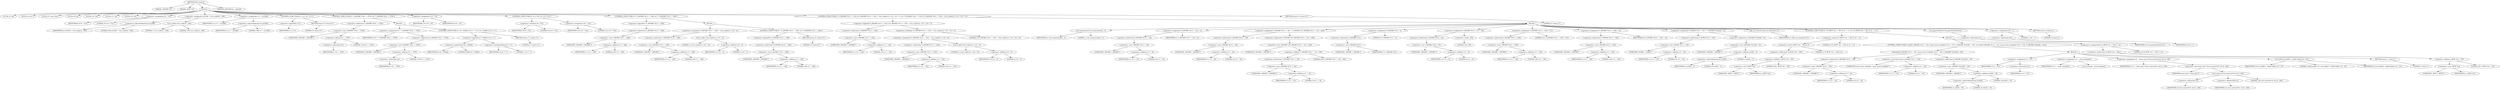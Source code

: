 digraph tftp_connect {  
"1000108" [label = "(METHOD,tftp_connect)" ]
"1000109" [label = "(PARAM,_DWORD *a1)" ]
"1000110" [label = "(PARAM,_BYTE *a2)" ]
"1000111" [label = "(BLOCK,,)" ]
"1000112" [label = "(LOCAL,v3: int)" ]
"1000113" [label = "(LOCAL,v4: int *)" ]
"1000114" [label = "(LOCAL,v5: const char *)" ]
"1000115" [label = "(LOCAL,v9: int)" ]
"1000116" [label = "(LOCAL,v10: int)" ]
"1000117" [label = "(LOCAL,v11: int)" ]
"1000118" [label = "(LOCAL,v12: int)" ]
"1000119" [label = "(<operator>.assignment,v9 = 512)" ]
"1000120" [label = "(IDENTIFIER,v9,v9 = 512)" ]
"1000121" [label = "(LITERAL,512,v9 = 512)" ]
"1000122" [label = "(<operator>.assignment,a1[188] = Curl_ccalloc(1, 336))" ]
"1000123" [label = "(<operator>.indirectIndexAccess,a1[188])" ]
"1000124" [label = "(IDENTIFIER,a1,a1[188] = Curl_ccalloc(1, 336))" ]
"1000125" [label = "(LITERAL,188,a1[188] = Curl_ccalloc(1, 336))" ]
"1000126" [label = "(Curl_ccalloc,Curl_ccalloc(1, 336))" ]
"1000127" [label = "(LITERAL,1,Curl_ccalloc(1, 336))" ]
"1000128" [label = "(LITERAL,336,Curl_ccalloc(1, 336))" ]
"1000129" [label = "(<operator>.assignment,v11 = a1[188])" ]
"1000130" [label = "(IDENTIFIER,v11,v11 = a1[188])" ]
"1000131" [label = "(<operator>.indirectIndexAccess,a1[188])" ]
"1000132" [label = "(IDENTIFIER,a1,v11 = a1[188])" ]
"1000133" [label = "(LITERAL,188,v11 = a1[188])" ]
"1000134" [label = "(CONTROL_STRUCTURE,if ( !v11 ),if ( !v11 ))" ]
"1000135" [label = "(<operator>.logicalNot,!v11)" ]
"1000136" [label = "(IDENTIFIER,v11,!v11)" ]
"1000137" [label = "(RETURN,return 27;,return 27;)" ]
"1000138" [label = "(LITERAL,27,return 27;)" ]
"1000139" [label = "(CONTROL_STRUCTURE,if ( *(_DWORD *)(*a1 + 1576) ),if ( *(_DWORD *)(*a1 + 1576) ))" ]
"1000140" [label = "(<operator>.indirection,*(_DWORD *)(*a1 + 1576))" ]
"1000141" [label = "(<operator>.cast,(_DWORD *)(*a1 + 1576))" ]
"1000142" [label = "(UNKNOWN,_DWORD *,_DWORD *)" ]
"1000143" [label = "(<operator>.addition,*a1 + 1576)" ]
"1000144" [label = "(<operator>.indirection,*a1)" ]
"1000145" [label = "(IDENTIFIER,a1,*a1 + 1576)" ]
"1000146" [label = "(LITERAL,1576,*a1 + 1576)" ]
"1000147" [label = "(BLOCK,,)" ]
"1000148" [label = "(<operator>.assignment,v9 = *(_DWORD *)(*a1 + 1576))" ]
"1000149" [label = "(IDENTIFIER,v9,v9 = *(_DWORD *)(*a1 + 1576))" ]
"1000150" [label = "(<operator>.indirection,*(_DWORD *)(*a1 + 1576))" ]
"1000151" [label = "(<operator>.cast,(_DWORD *)(*a1 + 1576))" ]
"1000152" [label = "(UNKNOWN,_DWORD *,_DWORD *)" ]
"1000153" [label = "(<operator>.addition,*a1 + 1576)" ]
"1000154" [label = "(<operator>.indirection,*a1)" ]
"1000155" [label = "(IDENTIFIER,a1,*a1 + 1576)" ]
"1000156" [label = "(LITERAL,1576,*a1 + 1576)" ]
"1000157" [label = "(CONTROL_STRUCTURE,if ( v9 > 65464 || v9 <= 7 ),if ( v9 > 65464 || v9 <= 7 ))" ]
"1000158" [label = "(<operator>.logicalOr,v9 > 65464 || v9 <= 7)" ]
"1000159" [label = "(<operator>.greaterThan,v9 > 65464)" ]
"1000160" [label = "(IDENTIFIER,v9,v9 > 65464)" ]
"1000161" [label = "(LITERAL,65464,v9 > 65464)" ]
"1000162" [label = "(<operator>.lessEqualsThan,v9 <= 7)" ]
"1000163" [label = "(IDENTIFIER,v9,v9 <= 7)" ]
"1000164" [label = "(LITERAL,7,v9 <= 7)" ]
"1000165" [label = "(RETURN,return 71;,return 71;)" ]
"1000166" [label = "(LITERAL,71,return 71;)" ]
"1000167" [label = "(<operator>.assignment,v10 = v9)" ]
"1000168" [label = "(IDENTIFIER,v10,v10 = v9)" ]
"1000169" [label = "(IDENTIFIER,v9,v10 = v9)" ]
"1000170" [label = "(CONTROL_STRUCTURE,if ( v9 < 512 ),if ( v9 < 512 ))" ]
"1000171" [label = "(<operator>.lessThan,v9 < 512)" ]
"1000172" [label = "(IDENTIFIER,v9,v9 < 512)" ]
"1000173" [label = "(LITERAL,512,v9 < 512)" ]
"1000174" [label = "(<operator>.assignment,v10 = 512)" ]
"1000175" [label = "(IDENTIFIER,v10,v10 = 512)" ]
"1000176" [label = "(LITERAL,512,v10 = 512)" ]
"1000177" [label = "(CONTROL_STRUCTURE,if ( !*(_DWORD *)(v11 + 328) ),if ( !*(_DWORD *)(v11 + 328) ))" ]
"1000178" [label = "(<operator>.logicalNot,!*(_DWORD *)(v11 + 328))" ]
"1000179" [label = "(<operator>.indirection,*(_DWORD *)(v11 + 328))" ]
"1000180" [label = "(<operator>.cast,(_DWORD *)(v11 + 328))" ]
"1000181" [label = "(UNKNOWN,_DWORD *,_DWORD *)" ]
"1000182" [label = "(<operator>.addition,v11 + 328)" ]
"1000183" [label = "(IDENTIFIER,v11,v11 + 328)" ]
"1000184" [label = "(LITERAL,328,v11 + 328)" ]
"1000185" [label = "(BLOCK,,)" ]
"1000186" [label = "(<operator>.assignment,*(_DWORD *)(v11 + 328) = Curl_ccalloc(1u, v10 + 4))" ]
"1000187" [label = "(<operator>.indirection,*(_DWORD *)(v11 + 328))" ]
"1000188" [label = "(<operator>.cast,(_DWORD *)(v11 + 328))" ]
"1000189" [label = "(UNKNOWN,_DWORD *,_DWORD *)" ]
"1000190" [label = "(<operator>.addition,v11 + 328)" ]
"1000191" [label = "(IDENTIFIER,v11,v11 + 328)" ]
"1000192" [label = "(LITERAL,328,v11 + 328)" ]
"1000193" [label = "(Curl_ccalloc,Curl_ccalloc(1u, v10 + 4))" ]
"1000194" [label = "(LITERAL,1u,Curl_ccalloc(1u, v10 + 4))" ]
"1000195" [label = "(<operator>.addition,v10 + 4)" ]
"1000196" [label = "(IDENTIFIER,v10,v10 + 4)" ]
"1000197" [label = "(LITERAL,4,v10 + 4)" ]
"1000198" [label = "(CONTROL_STRUCTURE,if ( !*(_DWORD *)(v11 + 328) ),if ( !*(_DWORD *)(v11 + 328) ))" ]
"1000199" [label = "(<operator>.logicalNot,!*(_DWORD *)(v11 + 328))" ]
"1000200" [label = "(<operator>.indirection,*(_DWORD *)(v11 + 328))" ]
"1000201" [label = "(<operator>.cast,(_DWORD *)(v11 + 328))" ]
"1000202" [label = "(UNKNOWN,_DWORD *,_DWORD *)" ]
"1000203" [label = "(<operator>.addition,v11 + 328)" ]
"1000204" [label = "(IDENTIFIER,v11,v11 + 328)" ]
"1000205" [label = "(LITERAL,328,v11 + 328)" ]
"1000206" [label = "(RETURN,return 27;,return 27;)" ]
"1000207" [label = "(LITERAL,27,return 27;)" ]
"1000208" [label = "(CONTROL_STRUCTURE,if ( *(_DWORD *)(v11 + 332) || (*(_DWORD *)(v11 + 332) = Curl_ccalloc(1u, v10 + 4)) != 0 ),if ( *(_DWORD *)(v11 + 332) || (*(_DWORD *)(v11 + 332) = Curl_ccalloc(1u, v10 + 4)) != 0 ))" ]
"1000209" [label = "(<operator>.logicalOr,*(_DWORD *)(v11 + 332) || (*(_DWORD *)(v11 + 332) = Curl_ccalloc(1u, v10 + 4)) != 0)" ]
"1000210" [label = "(<operator>.indirection,*(_DWORD *)(v11 + 332))" ]
"1000211" [label = "(<operator>.cast,(_DWORD *)(v11 + 332))" ]
"1000212" [label = "(UNKNOWN,_DWORD *,_DWORD *)" ]
"1000213" [label = "(<operator>.addition,v11 + 332)" ]
"1000214" [label = "(IDENTIFIER,v11,v11 + 332)" ]
"1000215" [label = "(LITERAL,332,v11 + 332)" ]
"1000216" [label = "(<operator>.notEquals,(*(_DWORD *)(v11 + 332) = Curl_ccalloc(1u, v10 + 4)) != 0)" ]
"1000217" [label = "(<operator>.assignment,*(_DWORD *)(v11 + 332) = Curl_ccalloc(1u, v10 + 4))" ]
"1000218" [label = "(<operator>.indirection,*(_DWORD *)(v11 + 332))" ]
"1000219" [label = "(<operator>.cast,(_DWORD *)(v11 + 332))" ]
"1000220" [label = "(UNKNOWN,_DWORD *,_DWORD *)" ]
"1000221" [label = "(<operator>.addition,v11 + 332)" ]
"1000222" [label = "(IDENTIFIER,v11,v11 + 332)" ]
"1000223" [label = "(LITERAL,332,v11 + 332)" ]
"1000224" [label = "(Curl_ccalloc,Curl_ccalloc(1u, v10 + 4))" ]
"1000225" [label = "(LITERAL,1u,Curl_ccalloc(1u, v10 + 4))" ]
"1000226" [label = "(<operator>.addition,v10 + 4)" ]
"1000227" [label = "(IDENTIFIER,v10,v10 + 4)" ]
"1000228" [label = "(LITERAL,4,v10 + 4)" ]
"1000229" [label = "(LITERAL,0,(*(_DWORD *)(v11 + 332) = Curl_ccalloc(1u, v10 + 4)) != 0)" ]
"1000230" [label = "(BLOCK,,)" ]
"1000231" [label = "(Curl_conncontrol,Curl_conncontrol(a1, 1))" ]
"1000232" [label = "(IDENTIFIER,a1,Curl_conncontrol(a1, 1))" ]
"1000233" [label = "(LITERAL,1,Curl_conncontrol(a1, 1))" ]
"1000234" [label = "(<operator>.assignment,*(_DWORD *)(v11 + 16) = a1)" ]
"1000235" [label = "(<operator>.indirection,*(_DWORD *)(v11 + 16))" ]
"1000236" [label = "(<operator>.cast,(_DWORD *)(v11 + 16))" ]
"1000237" [label = "(UNKNOWN,_DWORD *,_DWORD *)" ]
"1000238" [label = "(<operator>.addition,v11 + 16)" ]
"1000239" [label = "(IDENTIFIER,v11,v11 + 16)" ]
"1000240" [label = "(LITERAL,16,v11 + 16)" ]
"1000241" [label = "(IDENTIFIER,a1,*(_DWORD *)(v11 + 16) = a1)" ]
"1000242" [label = "(<operator>.assignment,*(_DWORD *)(v11 + 20) = *(_DWORD *)(*(_DWORD *)(v11 + 16) + 420))" ]
"1000243" [label = "(<operator>.indirection,*(_DWORD *)(v11 + 20))" ]
"1000244" [label = "(<operator>.cast,(_DWORD *)(v11 + 20))" ]
"1000245" [label = "(UNKNOWN,_DWORD *,_DWORD *)" ]
"1000246" [label = "(<operator>.addition,v11 + 20)" ]
"1000247" [label = "(IDENTIFIER,v11,v11 + 20)" ]
"1000248" [label = "(LITERAL,20,v11 + 20)" ]
"1000249" [label = "(<operator>.indirection,*(_DWORD *)(*(_DWORD *)(v11 + 16) + 420))" ]
"1000250" [label = "(<operator>.cast,(_DWORD *)(*(_DWORD *)(v11 + 16) + 420))" ]
"1000251" [label = "(UNKNOWN,_DWORD *,_DWORD *)" ]
"1000252" [label = "(<operator>.addition,*(_DWORD *)(v11 + 16) + 420)" ]
"1000253" [label = "(<operator>.indirection,*(_DWORD *)(v11 + 16))" ]
"1000254" [label = "(<operator>.cast,(_DWORD *)(v11 + 16))" ]
"1000255" [label = "(UNKNOWN,_DWORD *,_DWORD *)" ]
"1000256" [label = "(<operator>.addition,v11 + 16)" ]
"1000257" [label = "(IDENTIFIER,v11,v11 + 16)" ]
"1000258" [label = "(LITERAL,16,v11 + 16)" ]
"1000259" [label = "(LITERAL,420,*(_DWORD *)(v11 + 16) + 420)" ]
"1000260" [label = "(<operator>.assignment,*(_DWORD *)v11 = 0)" ]
"1000261" [label = "(<operator>.indirection,*(_DWORD *)v11)" ]
"1000262" [label = "(<operator>.cast,(_DWORD *)v11)" ]
"1000263" [label = "(UNKNOWN,_DWORD *,_DWORD *)" ]
"1000264" [label = "(IDENTIFIER,v11,(_DWORD *)v11)" ]
"1000265" [label = "(LITERAL,0,*(_DWORD *)v11 = 0)" ]
"1000266" [label = "(<operator>.assignment,*(_DWORD *)(v11 + 8) = -100)" ]
"1000267" [label = "(<operator>.indirection,*(_DWORD *)(v11 + 8))" ]
"1000268" [label = "(<operator>.cast,(_DWORD *)(v11 + 8))" ]
"1000269" [label = "(UNKNOWN,_DWORD *,_DWORD *)" ]
"1000270" [label = "(<operator>.addition,v11 + 8)" ]
"1000271" [label = "(IDENTIFIER,v11,v11 + 8)" ]
"1000272" [label = "(LITERAL,8,v11 + 8)" ]
"1000273" [label = "(<operator>.minus,-100)" ]
"1000274" [label = "(LITERAL,100,-100)" ]
"1000275" [label = "(<operator>.assignment,*(_DWORD *)(v11 + 320) = 512)" ]
"1000276" [label = "(<operator>.indirection,*(_DWORD *)(v11 + 320))" ]
"1000277" [label = "(<operator>.cast,(_DWORD *)(v11 + 320))" ]
"1000278" [label = "(UNKNOWN,_DWORD *,_DWORD *)" ]
"1000279" [label = "(<operator>.addition,v11 + 320)" ]
"1000280" [label = "(IDENTIFIER,v11,v11 + 320)" ]
"1000281" [label = "(LITERAL,320,v11 + 320)" ]
"1000282" [label = "(LITERAL,512,*(_DWORD *)(v11 + 320) = 512)" ]
"1000283" [label = "(<operator>.assignment,*(_DWORD *)(v11 + 324) = v9)" ]
"1000284" [label = "(<operator>.indirection,*(_DWORD *)(v11 + 324))" ]
"1000285" [label = "(<operator>.cast,(_DWORD *)(v11 + 324))" ]
"1000286" [label = "(UNKNOWN,_DWORD *,_DWORD *)" ]
"1000287" [label = "(<operator>.addition,v11 + 324)" ]
"1000288" [label = "(IDENTIFIER,v11,v11 + 324)" ]
"1000289" [label = "(LITERAL,324,v11 + 324)" ]
"1000290" [label = "(IDENTIFIER,v9,*(_DWORD *)(v11 + 324) = v9)" ]
"1000291" [label = "(<operator>.assignment,*(_WORD *)(v11 + 52) = *(_DWORD *)(a1[20] + 4))" ]
"1000292" [label = "(<operator>.indirection,*(_WORD *)(v11 + 52))" ]
"1000293" [label = "(<operator>.cast,(_WORD *)(v11 + 52))" ]
"1000294" [label = "(UNKNOWN,_WORD *,_WORD *)" ]
"1000295" [label = "(<operator>.addition,v11 + 52)" ]
"1000296" [label = "(IDENTIFIER,v11,v11 + 52)" ]
"1000297" [label = "(LITERAL,52,v11 + 52)" ]
"1000298" [label = "(<operator>.indirection,*(_DWORD *)(a1[20] + 4))" ]
"1000299" [label = "(<operator>.cast,(_DWORD *)(a1[20] + 4))" ]
"1000300" [label = "(UNKNOWN,_DWORD *,_DWORD *)" ]
"1000301" [label = "(<operator>.addition,a1[20] + 4)" ]
"1000302" [label = "(<operator>.indirectIndexAccess,a1[20])" ]
"1000303" [label = "(IDENTIFIER,a1,a1[20] + 4)" ]
"1000304" [label = "(LITERAL,20,a1[20] + 4)" ]
"1000305" [label = "(LITERAL,4,a1[20] + 4)" ]
"1000306" [label = "(tftp_set_timeouts,tftp_set_timeouts(v11))" ]
"1000307" [label = "(IDENTIFIER,v11,tftp_set_timeouts(v11))" ]
"1000308" [label = "(CONTROL_STRUCTURE,if ( (*((_BYTE *)a1 + 591) & 2) == 0 ),if ( (*((_BYTE *)a1 + 591) & 2) == 0 ))" ]
"1000309" [label = "(<operator>.equals,(*((_BYTE *)a1 + 591) & 2) == 0)" ]
"1000310" [label = "(<operator>.and,*((_BYTE *)a1 + 591) & 2)" ]
"1000311" [label = "(<operator>.indirection,*((_BYTE *)a1 + 591))" ]
"1000312" [label = "(<operator>.addition,(_BYTE *)a1 + 591)" ]
"1000313" [label = "(<operator>.cast,(_BYTE *)a1)" ]
"1000314" [label = "(UNKNOWN,_BYTE *,_BYTE *)" ]
"1000315" [label = "(IDENTIFIER,a1,(_BYTE *)a1)" ]
"1000316" [label = "(LITERAL,591,(_BYTE *)a1 + 591)" ]
"1000317" [label = "(LITERAL,2,*((_BYTE *)a1 + 591) & 2)" ]
"1000318" [label = "(LITERAL,0,(*((_BYTE *)a1 + 591) & 2) == 0)" ]
"1000319" [label = "(BLOCK,,)" ]
"1000320" [label = "(CONTROL_STRUCTURE,if ( bind(*(_DWORD *)(v11 + 20), (const struct sockaddr *)(v11 + 52), *(_DWORD *)(a1[20] + 16)) ),if ( bind(*(_DWORD *)(v11 + 20), (const struct sockaddr *)(v11 + 52), *(_DWORD *)(a1[20] + 16)) ))" ]
"1000321" [label = "(bind,bind(*(_DWORD *)(v11 + 20), (const struct sockaddr *)(v11 + 52), *(_DWORD *)(a1[20] + 16)))" ]
"1000322" [label = "(<operator>.indirection,*(_DWORD *)(v11 + 20))" ]
"1000323" [label = "(<operator>.cast,(_DWORD *)(v11 + 20))" ]
"1000324" [label = "(UNKNOWN,_DWORD *,_DWORD *)" ]
"1000325" [label = "(<operator>.addition,v11 + 20)" ]
"1000326" [label = "(IDENTIFIER,v11,v11 + 20)" ]
"1000327" [label = "(LITERAL,20,v11 + 20)" ]
"1000328" [label = "(<operator>.cast,(const struct sockaddr *)(v11 + 52))" ]
"1000329" [label = "(UNKNOWN,const struct sockaddr *,const struct sockaddr *)" ]
"1000330" [label = "(<operator>.addition,v11 + 52)" ]
"1000331" [label = "(IDENTIFIER,v11,v11 + 52)" ]
"1000332" [label = "(LITERAL,52,v11 + 52)" ]
"1000333" [label = "(<operator>.indirection,*(_DWORD *)(a1[20] + 16))" ]
"1000334" [label = "(<operator>.cast,(_DWORD *)(a1[20] + 16))" ]
"1000335" [label = "(UNKNOWN,_DWORD *,_DWORD *)" ]
"1000336" [label = "(<operator>.addition,a1[20] + 16)" ]
"1000337" [label = "(<operator>.indirectIndexAccess,a1[20])" ]
"1000338" [label = "(IDENTIFIER,a1,a1[20] + 16)" ]
"1000339" [label = "(LITERAL,20,a1[20] + 16)" ]
"1000340" [label = "(LITERAL,16,a1[20] + 16)" ]
"1000341" [label = "(BLOCK,,)" ]
"1000342" [label = "(<operator>.assignment,v3 = *a1)" ]
"1000343" [label = "(IDENTIFIER,v3,v3 = *a1)" ]
"1000344" [label = "(<operator>.indirection,*a1)" ]
"1000345" [label = "(IDENTIFIER,a1,v3 = *a1)" ]
"1000346" [label = "(<operator>.assignment,v4 = _errno_location())" ]
"1000347" [label = "(IDENTIFIER,v4,v4 = _errno_location())" ]
"1000348" [label = "(_errno_location,_errno_location())" ]
"1000349" [label = "(<operator>.assignment,v5 = (const char *)Curl_strerror(*v4, &v12, 128))" ]
"1000350" [label = "(IDENTIFIER,v5,v5 = (const char *)Curl_strerror(*v4, &v12, 128))" ]
"1000351" [label = "(<operator>.cast,(const char *)Curl_strerror(*v4, &v12, 128))" ]
"1000352" [label = "(UNKNOWN,const char *,const char *)" ]
"1000353" [label = "(Curl_strerror,Curl_strerror(*v4, &v12, 128))" ]
"1000354" [label = "(<operator>.indirection,*v4)" ]
"1000355" [label = "(IDENTIFIER,v4,Curl_strerror(*v4, &v12, 128))" ]
"1000356" [label = "(<operator>.addressOf,&v12)" ]
"1000357" [label = "(IDENTIFIER,v12,Curl_strerror(*v4, &v12, 128))" ]
"1000358" [label = "(LITERAL,128,Curl_strerror(*v4, &v12, 128))" ]
"1000359" [label = "(Curl_failf,Curl_failf(v3, \"bind() failed; %s\", v5))" ]
"1000360" [label = "(IDENTIFIER,v3,Curl_failf(v3, \"bind() failed; %s\", v5))" ]
"1000361" [label = "(LITERAL,\"bind() failed; %s\",Curl_failf(v3, \"bind() failed; %s\", v5))" ]
"1000362" [label = "(IDENTIFIER,v5,Curl_failf(v3, \"bind() failed; %s\", v5))" ]
"1000363" [label = "(RETURN,return 7;,return 7;)" ]
"1000364" [label = "(LITERAL,7,return 7;)" ]
"1000365" [label = "(<operators>.assignmentOr,*((_BYTE *)a1 + 591) |= 2u)" ]
"1000366" [label = "(<operator>.indirection,*((_BYTE *)a1 + 591))" ]
"1000367" [label = "(<operator>.addition,(_BYTE *)a1 + 591)" ]
"1000368" [label = "(<operator>.cast,(_BYTE *)a1)" ]
"1000369" [label = "(UNKNOWN,_BYTE *,_BYTE *)" ]
"1000370" [label = "(IDENTIFIER,a1,(_BYTE *)a1)" ]
"1000371" [label = "(LITERAL,591,(_BYTE *)a1 + 591)" ]
"1000372" [label = "(LITERAL,2u,*((_BYTE *)a1 + 591) |= 2u)" ]
"1000373" [label = "(Curl_pgrsStartNow,Curl_pgrsStartNow(*a1))" ]
"1000374" [label = "(<operator>.indirection,*a1)" ]
"1000375" [label = "(IDENTIFIER,a1,Curl_pgrsStartNow(*a1))" ]
"1000376" [label = "(<operator>.assignment,*a2 = 1)" ]
"1000377" [label = "(<operator>.indirection,*a2)" ]
"1000378" [label = "(IDENTIFIER,a2,*a2 = 1)" ]
"1000379" [label = "(LITERAL,1,*a2 = 1)" ]
"1000380" [label = "(RETURN,return 0;,return 0;)" ]
"1000381" [label = "(LITERAL,0,return 0;)" ]
"1000382" [label = "(RETURN,return 27;,return 27;)" ]
"1000383" [label = "(LITERAL,27,return 27;)" ]
"1000384" [label = "(METHOD_RETURN,int __fastcall)" ]
  "1000108" -> "1000109" 
  "1000108" -> "1000110" 
  "1000108" -> "1000111" 
  "1000108" -> "1000384" 
  "1000111" -> "1000112" 
  "1000111" -> "1000113" 
  "1000111" -> "1000114" 
  "1000111" -> "1000115" 
  "1000111" -> "1000116" 
  "1000111" -> "1000117" 
  "1000111" -> "1000118" 
  "1000111" -> "1000119" 
  "1000111" -> "1000122" 
  "1000111" -> "1000129" 
  "1000111" -> "1000134" 
  "1000111" -> "1000139" 
  "1000111" -> "1000167" 
  "1000111" -> "1000170" 
  "1000111" -> "1000177" 
  "1000111" -> "1000208" 
  "1000111" -> "1000382" 
  "1000119" -> "1000120" 
  "1000119" -> "1000121" 
  "1000122" -> "1000123" 
  "1000122" -> "1000126" 
  "1000123" -> "1000124" 
  "1000123" -> "1000125" 
  "1000126" -> "1000127" 
  "1000126" -> "1000128" 
  "1000129" -> "1000130" 
  "1000129" -> "1000131" 
  "1000131" -> "1000132" 
  "1000131" -> "1000133" 
  "1000134" -> "1000135" 
  "1000134" -> "1000137" 
  "1000135" -> "1000136" 
  "1000137" -> "1000138" 
  "1000139" -> "1000140" 
  "1000139" -> "1000147" 
  "1000140" -> "1000141" 
  "1000141" -> "1000142" 
  "1000141" -> "1000143" 
  "1000143" -> "1000144" 
  "1000143" -> "1000146" 
  "1000144" -> "1000145" 
  "1000147" -> "1000148" 
  "1000147" -> "1000157" 
  "1000148" -> "1000149" 
  "1000148" -> "1000150" 
  "1000150" -> "1000151" 
  "1000151" -> "1000152" 
  "1000151" -> "1000153" 
  "1000153" -> "1000154" 
  "1000153" -> "1000156" 
  "1000154" -> "1000155" 
  "1000157" -> "1000158" 
  "1000157" -> "1000165" 
  "1000158" -> "1000159" 
  "1000158" -> "1000162" 
  "1000159" -> "1000160" 
  "1000159" -> "1000161" 
  "1000162" -> "1000163" 
  "1000162" -> "1000164" 
  "1000165" -> "1000166" 
  "1000167" -> "1000168" 
  "1000167" -> "1000169" 
  "1000170" -> "1000171" 
  "1000170" -> "1000174" 
  "1000171" -> "1000172" 
  "1000171" -> "1000173" 
  "1000174" -> "1000175" 
  "1000174" -> "1000176" 
  "1000177" -> "1000178" 
  "1000177" -> "1000185" 
  "1000178" -> "1000179" 
  "1000179" -> "1000180" 
  "1000180" -> "1000181" 
  "1000180" -> "1000182" 
  "1000182" -> "1000183" 
  "1000182" -> "1000184" 
  "1000185" -> "1000186" 
  "1000185" -> "1000198" 
  "1000186" -> "1000187" 
  "1000186" -> "1000193" 
  "1000187" -> "1000188" 
  "1000188" -> "1000189" 
  "1000188" -> "1000190" 
  "1000190" -> "1000191" 
  "1000190" -> "1000192" 
  "1000193" -> "1000194" 
  "1000193" -> "1000195" 
  "1000195" -> "1000196" 
  "1000195" -> "1000197" 
  "1000198" -> "1000199" 
  "1000198" -> "1000206" 
  "1000199" -> "1000200" 
  "1000200" -> "1000201" 
  "1000201" -> "1000202" 
  "1000201" -> "1000203" 
  "1000203" -> "1000204" 
  "1000203" -> "1000205" 
  "1000206" -> "1000207" 
  "1000208" -> "1000209" 
  "1000208" -> "1000230" 
  "1000209" -> "1000210" 
  "1000209" -> "1000216" 
  "1000210" -> "1000211" 
  "1000211" -> "1000212" 
  "1000211" -> "1000213" 
  "1000213" -> "1000214" 
  "1000213" -> "1000215" 
  "1000216" -> "1000217" 
  "1000216" -> "1000229" 
  "1000217" -> "1000218" 
  "1000217" -> "1000224" 
  "1000218" -> "1000219" 
  "1000219" -> "1000220" 
  "1000219" -> "1000221" 
  "1000221" -> "1000222" 
  "1000221" -> "1000223" 
  "1000224" -> "1000225" 
  "1000224" -> "1000226" 
  "1000226" -> "1000227" 
  "1000226" -> "1000228" 
  "1000230" -> "1000231" 
  "1000230" -> "1000234" 
  "1000230" -> "1000242" 
  "1000230" -> "1000260" 
  "1000230" -> "1000266" 
  "1000230" -> "1000275" 
  "1000230" -> "1000283" 
  "1000230" -> "1000291" 
  "1000230" -> "1000306" 
  "1000230" -> "1000308" 
  "1000230" -> "1000373" 
  "1000230" -> "1000376" 
  "1000230" -> "1000380" 
  "1000231" -> "1000232" 
  "1000231" -> "1000233" 
  "1000234" -> "1000235" 
  "1000234" -> "1000241" 
  "1000235" -> "1000236" 
  "1000236" -> "1000237" 
  "1000236" -> "1000238" 
  "1000238" -> "1000239" 
  "1000238" -> "1000240" 
  "1000242" -> "1000243" 
  "1000242" -> "1000249" 
  "1000243" -> "1000244" 
  "1000244" -> "1000245" 
  "1000244" -> "1000246" 
  "1000246" -> "1000247" 
  "1000246" -> "1000248" 
  "1000249" -> "1000250" 
  "1000250" -> "1000251" 
  "1000250" -> "1000252" 
  "1000252" -> "1000253" 
  "1000252" -> "1000259" 
  "1000253" -> "1000254" 
  "1000254" -> "1000255" 
  "1000254" -> "1000256" 
  "1000256" -> "1000257" 
  "1000256" -> "1000258" 
  "1000260" -> "1000261" 
  "1000260" -> "1000265" 
  "1000261" -> "1000262" 
  "1000262" -> "1000263" 
  "1000262" -> "1000264" 
  "1000266" -> "1000267" 
  "1000266" -> "1000273" 
  "1000267" -> "1000268" 
  "1000268" -> "1000269" 
  "1000268" -> "1000270" 
  "1000270" -> "1000271" 
  "1000270" -> "1000272" 
  "1000273" -> "1000274" 
  "1000275" -> "1000276" 
  "1000275" -> "1000282" 
  "1000276" -> "1000277" 
  "1000277" -> "1000278" 
  "1000277" -> "1000279" 
  "1000279" -> "1000280" 
  "1000279" -> "1000281" 
  "1000283" -> "1000284" 
  "1000283" -> "1000290" 
  "1000284" -> "1000285" 
  "1000285" -> "1000286" 
  "1000285" -> "1000287" 
  "1000287" -> "1000288" 
  "1000287" -> "1000289" 
  "1000291" -> "1000292" 
  "1000291" -> "1000298" 
  "1000292" -> "1000293" 
  "1000293" -> "1000294" 
  "1000293" -> "1000295" 
  "1000295" -> "1000296" 
  "1000295" -> "1000297" 
  "1000298" -> "1000299" 
  "1000299" -> "1000300" 
  "1000299" -> "1000301" 
  "1000301" -> "1000302" 
  "1000301" -> "1000305" 
  "1000302" -> "1000303" 
  "1000302" -> "1000304" 
  "1000306" -> "1000307" 
  "1000308" -> "1000309" 
  "1000308" -> "1000319" 
  "1000309" -> "1000310" 
  "1000309" -> "1000318" 
  "1000310" -> "1000311" 
  "1000310" -> "1000317" 
  "1000311" -> "1000312" 
  "1000312" -> "1000313" 
  "1000312" -> "1000316" 
  "1000313" -> "1000314" 
  "1000313" -> "1000315" 
  "1000319" -> "1000320" 
  "1000319" -> "1000365" 
  "1000320" -> "1000321" 
  "1000320" -> "1000341" 
  "1000321" -> "1000322" 
  "1000321" -> "1000328" 
  "1000321" -> "1000333" 
  "1000322" -> "1000323" 
  "1000323" -> "1000324" 
  "1000323" -> "1000325" 
  "1000325" -> "1000326" 
  "1000325" -> "1000327" 
  "1000328" -> "1000329" 
  "1000328" -> "1000330" 
  "1000330" -> "1000331" 
  "1000330" -> "1000332" 
  "1000333" -> "1000334" 
  "1000334" -> "1000335" 
  "1000334" -> "1000336" 
  "1000336" -> "1000337" 
  "1000336" -> "1000340" 
  "1000337" -> "1000338" 
  "1000337" -> "1000339" 
  "1000341" -> "1000342" 
  "1000341" -> "1000346" 
  "1000341" -> "1000349" 
  "1000341" -> "1000359" 
  "1000341" -> "1000363" 
  "1000342" -> "1000343" 
  "1000342" -> "1000344" 
  "1000344" -> "1000345" 
  "1000346" -> "1000347" 
  "1000346" -> "1000348" 
  "1000349" -> "1000350" 
  "1000349" -> "1000351" 
  "1000351" -> "1000352" 
  "1000351" -> "1000353" 
  "1000353" -> "1000354" 
  "1000353" -> "1000356" 
  "1000353" -> "1000358" 
  "1000354" -> "1000355" 
  "1000356" -> "1000357" 
  "1000359" -> "1000360" 
  "1000359" -> "1000361" 
  "1000359" -> "1000362" 
  "1000363" -> "1000364" 
  "1000365" -> "1000366" 
  "1000365" -> "1000372" 
  "1000366" -> "1000367" 
  "1000367" -> "1000368" 
  "1000367" -> "1000371" 
  "1000368" -> "1000369" 
  "1000368" -> "1000370" 
  "1000373" -> "1000374" 
  "1000374" -> "1000375" 
  "1000376" -> "1000377" 
  "1000376" -> "1000379" 
  "1000377" -> "1000378" 
  "1000380" -> "1000381" 
  "1000382" -> "1000383" 
}
